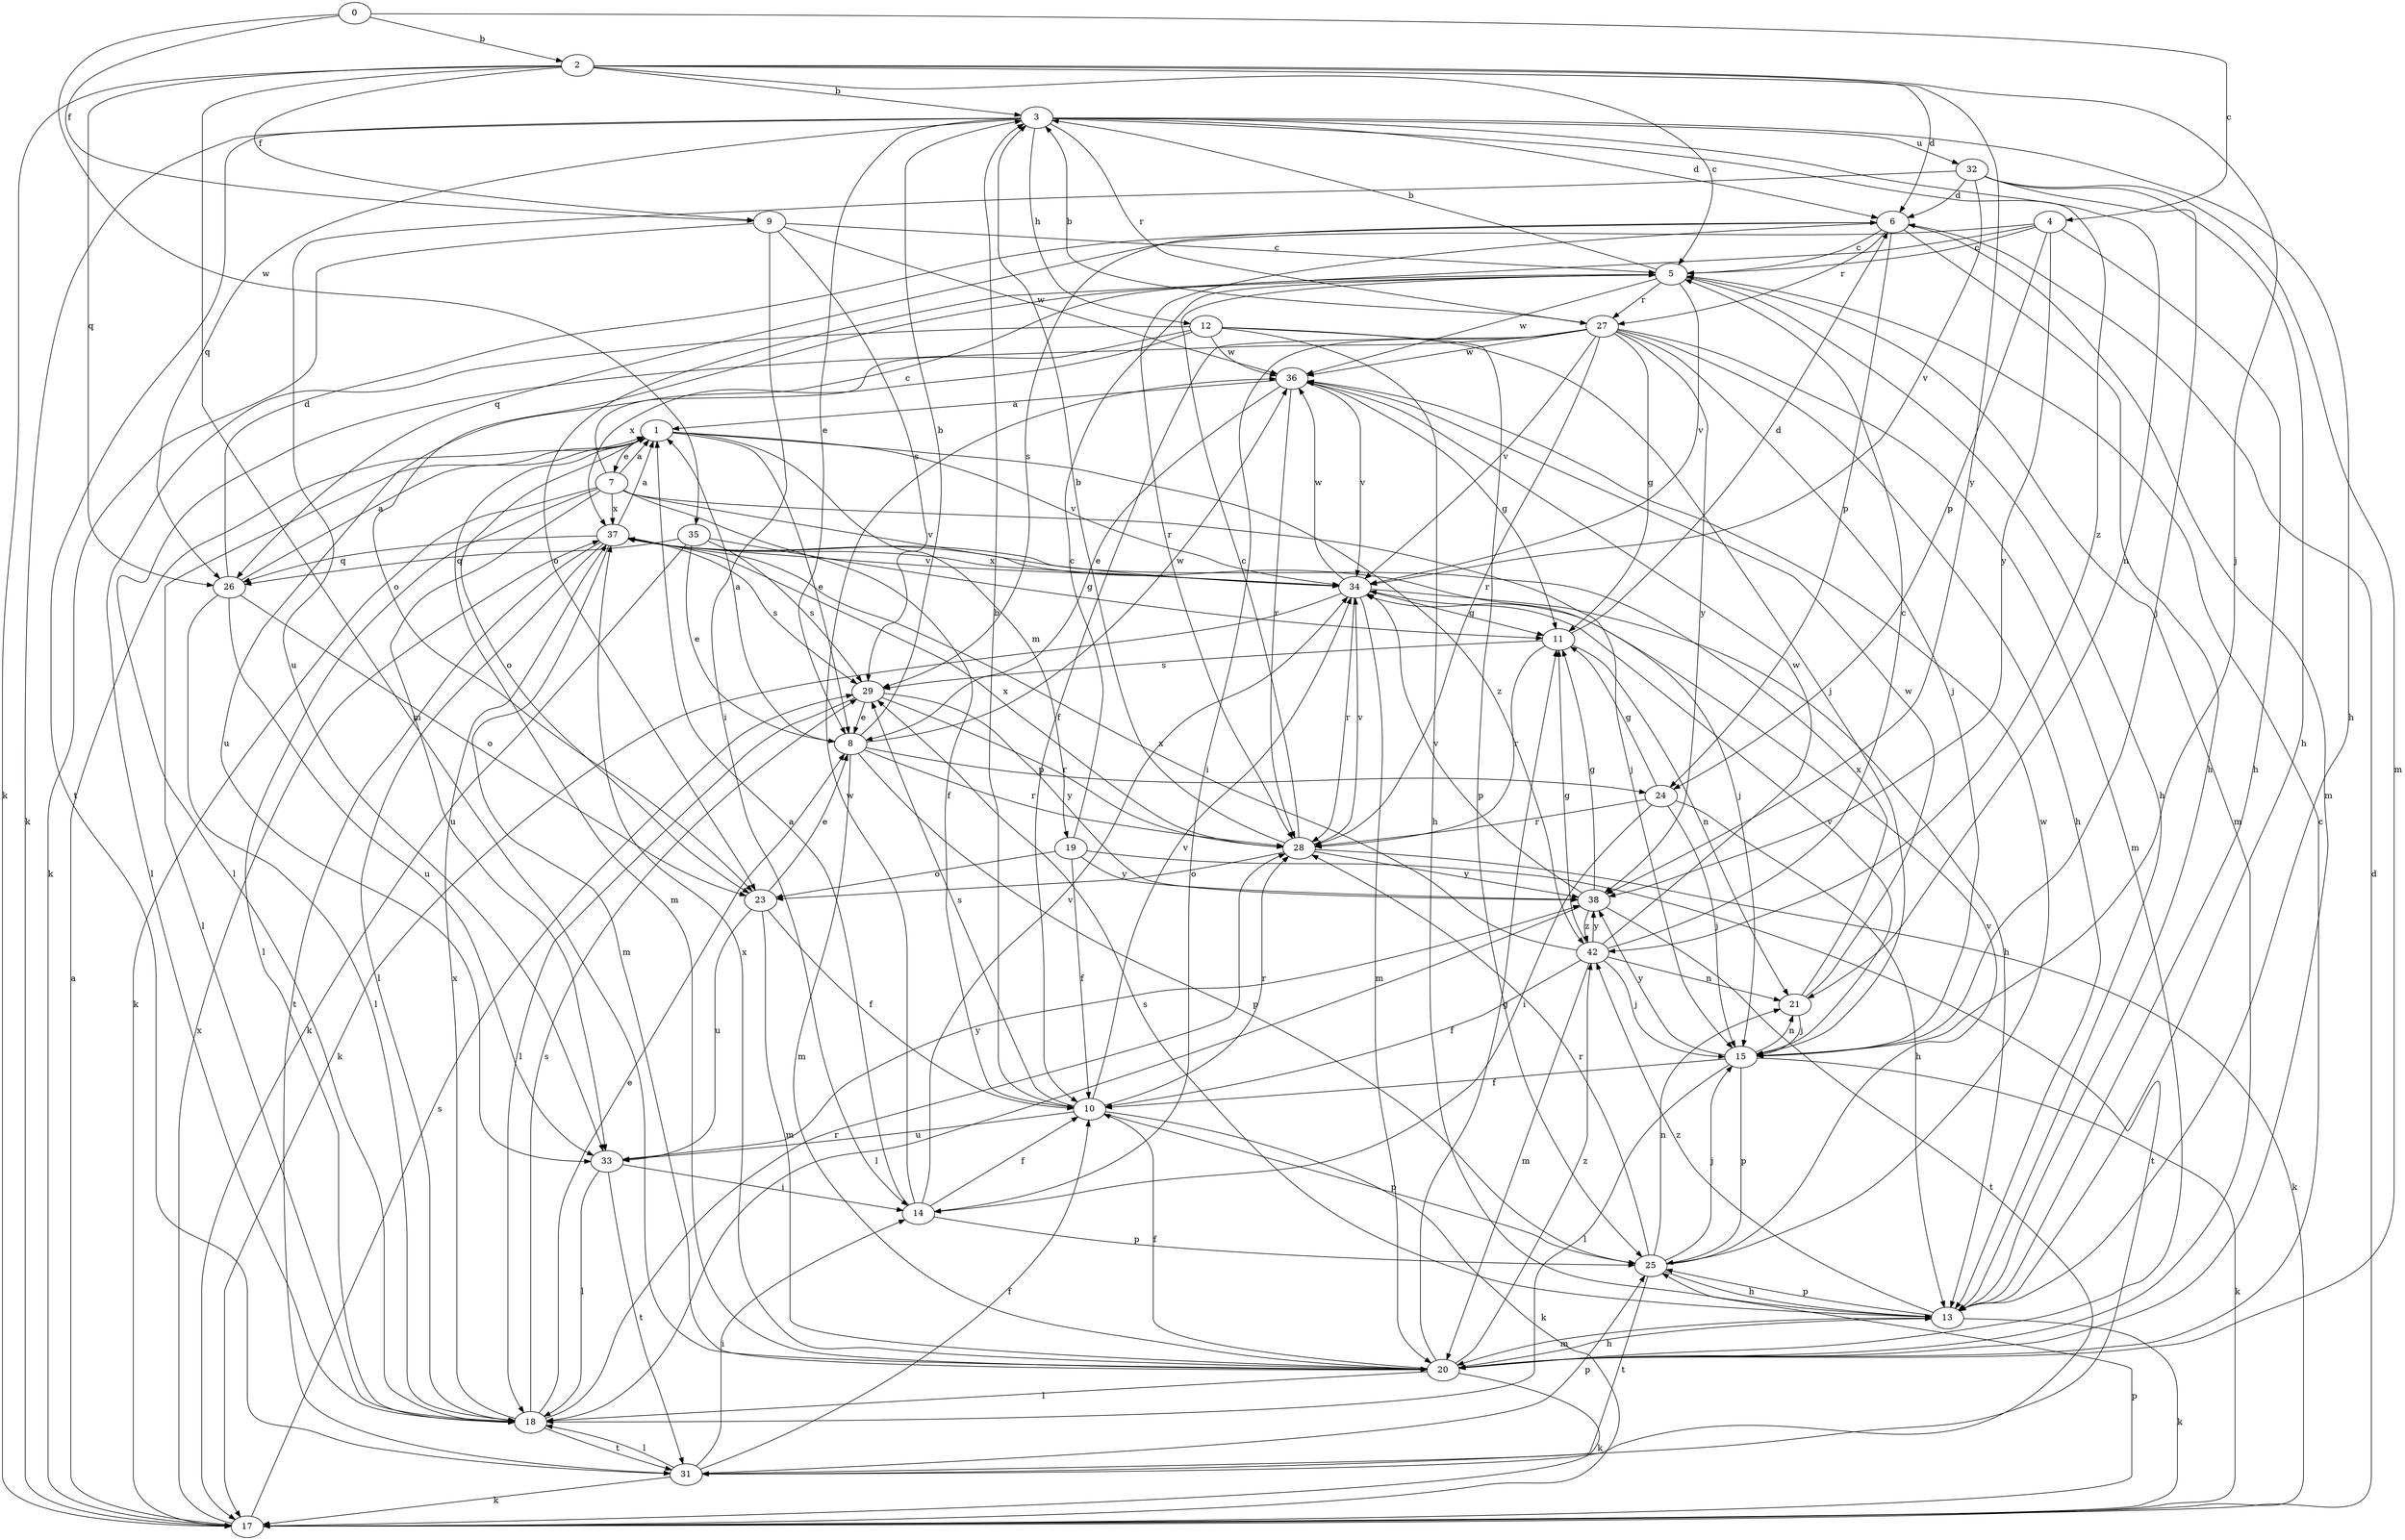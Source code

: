 strict digraph  {
0;
1;
2;
3;
4;
5;
6;
7;
8;
9;
10;
11;
12;
13;
14;
15;
17;
18;
19;
20;
21;
23;
24;
25;
26;
27;
28;
29;
31;
32;
33;
34;
35;
36;
37;
38;
42;
0 -> 2  [label=b];
0 -> 4  [label=c];
0 -> 9  [label=f];
0 -> 35  [label=w];
1 -> 7  [label=e];
1 -> 8  [label=e];
1 -> 18  [label=l];
1 -> 19  [label=m];
1 -> 20  [label=m];
1 -> 23  [label=o];
1 -> 34  [label=v];
1 -> 42  [label=z];
2 -> 3  [label=b];
2 -> 5  [label=c];
2 -> 6  [label=d];
2 -> 9  [label=f];
2 -> 15  [label=j];
2 -> 17  [label=k];
2 -> 20  [label=m];
2 -> 26  [label=q];
2 -> 38  [label=y];
3 -> 6  [label=d];
3 -> 8  [label=e];
3 -> 12  [label=h];
3 -> 13  [label=h];
3 -> 17  [label=k];
3 -> 21  [label=n];
3 -> 26  [label=q];
3 -> 27  [label=r];
3 -> 31  [label=t];
3 -> 32  [label=u];
3 -> 42  [label=z];
4 -> 5  [label=c];
4 -> 13  [label=h];
4 -> 23  [label=o];
4 -> 24  [label=p];
4 -> 26  [label=q];
4 -> 38  [label=y];
5 -> 3  [label=b];
5 -> 13  [label=h];
5 -> 20  [label=m];
5 -> 23  [label=o];
5 -> 27  [label=r];
5 -> 34  [label=v];
5 -> 36  [label=w];
6 -> 5  [label=c];
6 -> 13  [label=h];
6 -> 20  [label=m];
6 -> 24  [label=p];
6 -> 27  [label=r];
6 -> 28  [label=r];
6 -> 29  [label=s];
7 -> 1  [label=a];
7 -> 5  [label=c];
7 -> 10  [label=f];
7 -> 15  [label=j];
7 -> 17  [label=k];
7 -> 18  [label=l];
7 -> 33  [label=u];
7 -> 34  [label=v];
7 -> 37  [label=x];
8 -> 1  [label=a];
8 -> 3  [label=b];
8 -> 20  [label=m];
8 -> 24  [label=p];
8 -> 25  [label=p];
8 -> 28  [label=r];
8 -> 36  [label=w];
9 -> 5  [label=c];
9 -> 14  [label=i];
9 -> 17  [label=k];
9 -> 29  [label=s];
9 -> 36  [label=w];
10 -> 3  [label=b];
10 -> 17  [label=k];
10 -> 25  [label=p];
10 -> 28  [label=r];
10 -> 29  [label=s];
10 -> 33  [label=u];
10 -> 34  [label=v];
11 -> 6  [label=d];
11 -> 21  [label=n];
11 -> 28  [label=r];
11 -> 29  [label=s];
12 -> 13  [label=h];
12 -> 15  [label=j];
12 -> 18  [label=l];
12 -> 25  [label=p];
12 -> 33  [label=u];
12 -> 36  [label=w];
12 -> 37  [label=x];
13 -> 17  [label=k];
13 -> 20  [label=m];
13 -> 25  [label=p];
13 -> 29  [label=s];
13 -> 42  [label=z];
14 -> 1  [label=a];
14 -> 10  [label=f];
14 -> 25  [label=p];
14 -> 34  [label=v];
14 -> 36  [label=w];
15 -> 10  [label=f];
15 -> 17  [label=k];
15 -> 18  [label=l];
15 -> 21  [label=n];
15 -> 25  [label=p];
15 -> 34  [label=v];
15 -> 38  [label=y];
17 -> 1  [label=a];
17 -> 6  [label=d];
17 -> 25  [label=p];
17 -> 29  [label=s];
17 -> 37  [label=x];
18 -> 8  [label=e];
18 -> 28  [label=r];
18 -> 29  [label=s];
18 -> 31  [label=t];
18 -> 37  [label=x];
19 -> 5  [label=c];
19 -> 10  [label=f];
19 -> 23  [label=o];
19 -> 31  [label=t];
19 -> 38  [label=y];
20 -> 5  [label=c];
20 -> 10  [label=f];
20 -> 11  [label=g];
20 -> 13  [label=h];
20 -> 17  [label=k];
20 -> 18  [label=l];
20 -> 37  [label=x];
20 -> 42  [label=z];
21 -> 15  [label=j];
21 -> 36  [label=w];
21 -> 37  [label=x];
23 -> 8  [label=e];
23 -> 10  [label=f];
23 -> 20  [label=m];
23 -> 33  [label=u];
24 -> 11  [label=g];
24 -> 13  [label=h];
24 -> 14  [label=i];
24 -> 15  [label=j];
24 -> 28  [label=r];
25 -> 13  [label=h];
25 -> 15  [label=j];
25 -> 21  [label=n];
25 -> 28  [label=r];
25 -> 31  [label=t];
25 -> 34  [label=v];
25 -> 36  [label=w];
26 -> 1  [label=a];
26 -> 6  [label=d];
26 -> 18  [label=l];
26 -> 23  [label=o];
26 -> 33  [label=u];
27 -> 3  [label=b];
27 -> 10  [label=f];
27 -> 11  [label=g];
27 -> 13  [label=h];
27 -> 14  [label=i];
27 -> 15  [label=j];
27 -> 18  [label=l];
27 -> 20  [label=m];
27 -> 28  [label=r];
27 -> 34  [label=v];
27 -> 36  [label=w];
27 -> 38  [label=y];
28 -> 3  [label=b];
28 -> 5  [label=c];
28 -> 17  [label=k];
28 -> 23  [label=o];
28 -> 34  [label=v];
28 -> 37  [label=x];
28 -> 38  [label=y];
29 -> 8  [label=e];
29 -> 18  [label=l];
29 -> 28  [label=r];
29 -> 38  [label=y];
31 -> 10  [label=f];
31 -> 14  [label=i];
31 -> 17  [label=k];
31 -> 18  [label=l];
31 -> 25  [label=p];
32 -> 6  [label=d];
32 -> 13  [label=h];
32 -> 15  [label=j];
32 -> 20  [label=m];
32 -> 33  [label=u];
32 -> 34  [label=v];
33 -> 14  [label=i];
33 -> 18  [label=l];
33 -> 31  [label=t];
33 -> 38  [label=y];
34 -> 11  [label=g];
34 -> 13  [label=h];
34 -> 17  [label=k];
34 -> 20  [label=m];
34 -> 28  [label=r];
34 -> 36  [label=w];
34 -> 37  [label=x];
35 -> 8  [label=e];
35 -> 11  [label=g];
35 -> 17  [label=k];
35 -> 26  [label=q];
35 -> 29  [label=s];
36 -> 1  [label=a];
36 -> 8  [label=e];
36 -> 11  [label=g];
36 -> 28  [label=r];
36 -> 34  [label=v];
37 -> 1  [label=a];
37 -> 15  [label=j];
37 -> 18  [label=l];
37 -> 20  [label=m];
37 -> 26  [label=q];
37 -> 29  [label=s];
37 -> 31  [label=t];
37 -> 34  [label=v];
38 -> 11  [label=g];
38 -> 18  [label=l];
38 -> 31  [label=t];
38 -> 34  [label=v];
38 -> 42  [label=z];
42 -> 5  [label=c];
42 -> 10  [label=f];
42 -> 11  [label=g];
42 -> 15  [label=j];
42 -> 20  [label=m];
42 -> 21  [label=n];
42 -> 36  [label=w];
42 -> 37  [label=x];
42 -> 38  [label=y];
}
